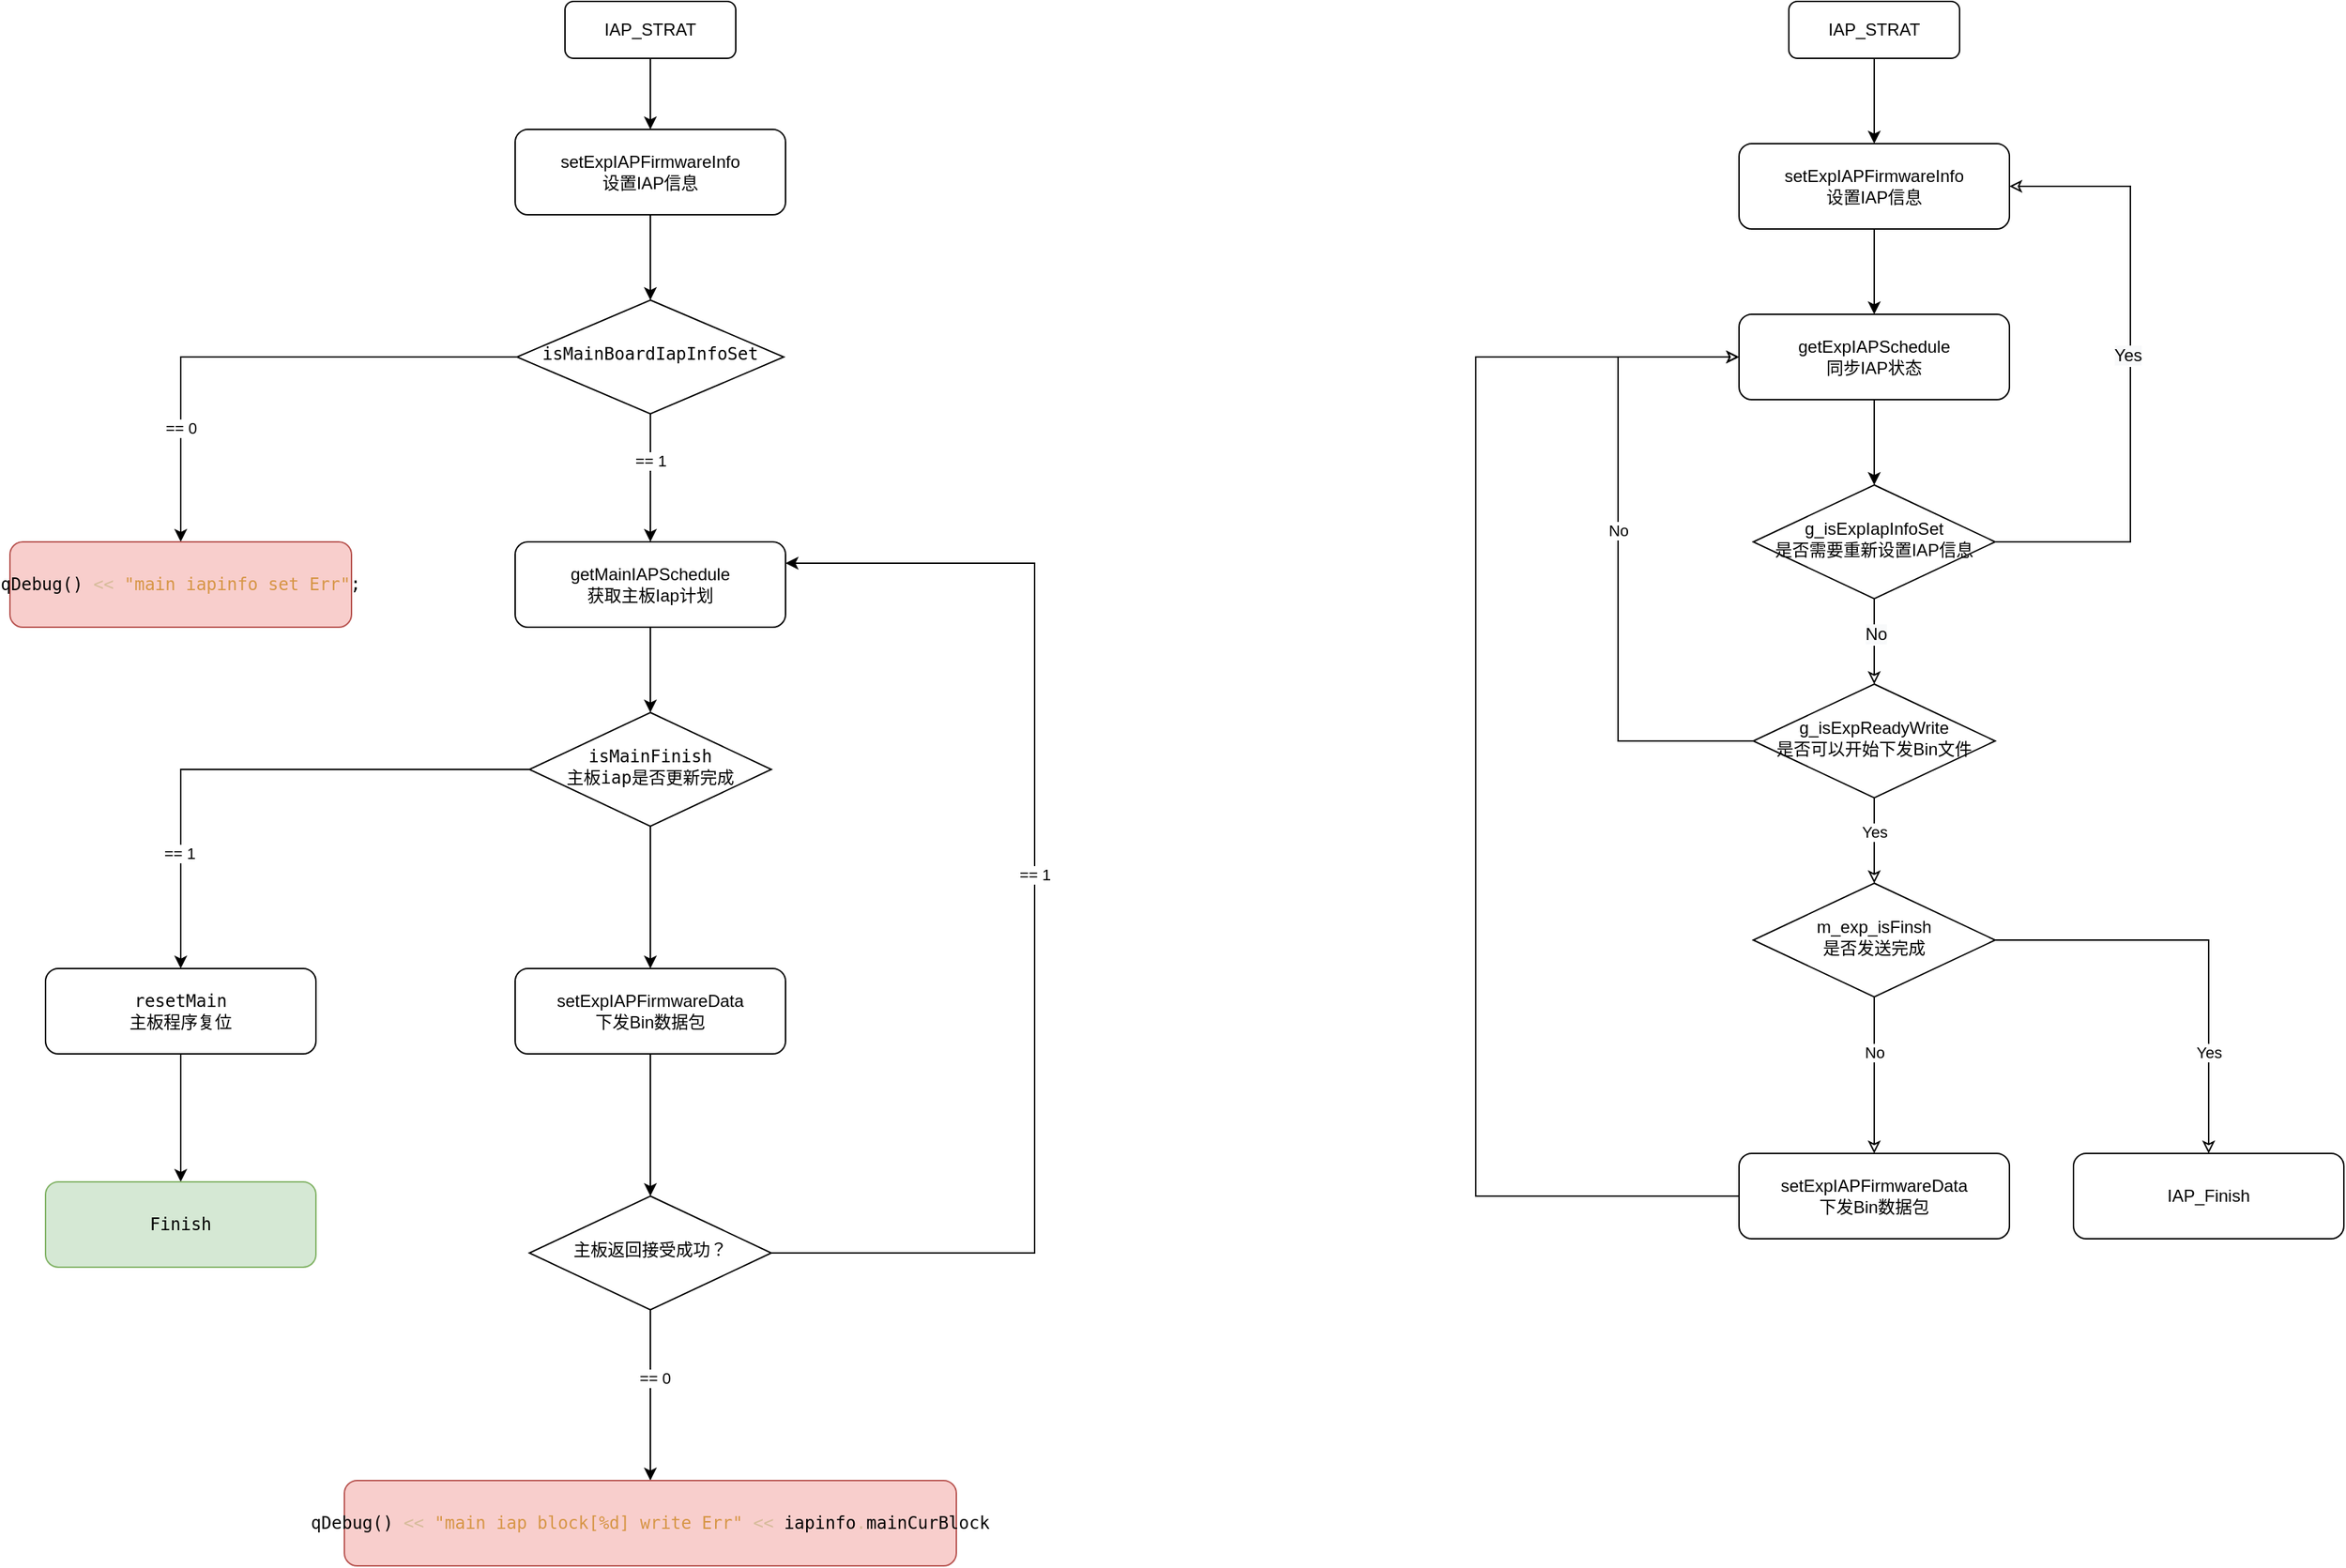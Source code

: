 <mxfile version="13.9.9" type="device"><diagram id="C5RBs43oDa-KdzZeNtuy" name="Page-1"><mxGraphModel dx="4024" dy="1387" grid="1" gridSize="10" guides="1" tooltips="1" connect="1" arrows="1" fold="1" page="1" pageScale="1" pageWidth="827" pageHeight="1169" math="0" shadow="0"><root><mxCell id="WIyWlLk6GJQsqaUBKTNV-0"/><mxCell id="WIyWlLk6GJQsqaUBKTNV-1" parent="WIyWlLk6GJQsqaUBKTNV-0"/><mxCell id="_dftEnb55Om-70go_fR5-1" style="edgeStyle=orthogonalEdgeStyle;rounded=0;orthogonalLoop=1;jettySize=auto;html=1;" parent="WIyWlLk6GJQsqaUBKTNV-1" source="WIyWlLk6GJQsqaUBKTNV-3" target="_dftEnb55Om-70go_fR5-0" edge="1"><mxGeometry relative="1" as="geometry"/></mxCell><mxCell id="WIyWlLk6GJQsqaUBKTNV-3" value="IAP_STRAT" style="rounded=1;whiteSpace=wrap;html=1;fontSize=12;glass=0;strokeWidth=1;shadow=0;" parent="WIyWlLk6GJQsqaUBKTNV-1" vertex="1"><mxGeometry x="120" y="190" width="120" height="40" as="geometry"/></mxCell><mxCell id="_dftEnb55Om-70go_fR5-3" style="edgeStyle=orthogonalEdgeStyle;rounded=0;orthogonalLoop=1;jettySize=auto;html=1;" parent="WIyWlLk6GJQsqaUBKTNV-1" source="_dftEnb55Om-70go_fR5-0" target="_dftEnb55Om-70go_fR5-4" edge="1"><mxGeometry relative="1" as="geometry"><mxPoint x="180" y="410" as="targetPoint"/></mxGeometry></mxCell><mxCell id="_dftEnb55Om-70go_fR5-0" value="setExpIAPFirmwareInfo&lt;br&gt;设置IAP信息" style="rounded=1;whiteSpace=wrap;html=1;fontSize=12;glass=0;strokeWidth=1;shadow=0;" parent="WIyWlLk6GJQsqaUBKTNV-1" vertex="1"><mxGeometry x="85" y="290" width="190" height="60" as="geometry"/></mxCell><mxCell id="_dftEnb55Om-70go_fR5-6" style="edgeStyle=orthogonalEdgeStyle;rounded=0;orthogonalLoop=1;jettySize=auto;html=1;" parent="WIyWlLk6GJQsqaUBKTNV-1" source="_dftEnb55Om-70go_fR5-4" target="_dftEnb55Om-70go_fR5-5" edge="1"><mxGeometry relative="1" as="geometry"/></mxCell><mxCell id="_dftEnb55Om-70go_fR5-4" value="getExpIAPSchedule&lt;br&gt;同步IAP状态" style="rounded=1;whiteSpace=wrap;html=1;fontSize=12;glass=0;strokeWidth=1;shadow=0;" parent="WIyWlLk6GJQsqaUBKTNV-1" vertex="1"><mxGeometry x="85" y="410" width="190" height="60" as="geometry"/></mxCell><mxCell id="_dftEnb55Om-70go_fR5-11" style="edgeStyle=orthogonalEdgeStyle;rounded=0;orthogonalLoop=1;jettySize=auto;html=1;endArrow=classic;endFill=0;" parent="WIyWlLk6GJQsqaUBKTNV-1" source="_dftEnb55Om-70go_fR5-5" target="_dftEnb55Om-70go_fR5-0" edge="1"><mxGeometry relative="1" as="geometry"><mxPoint x="370" y="380" as="targetPoint"/><Array as="points"><mxPoint x="360" y="570"/><mxPoint x="360" y="320"/></Array></mxGeometry></mxCell><mxCell id="_dftEnb55Om-70go_fR5-19" value="&lt;span style=&quot;font-size: 12px ; background-color: rgb(248 , 249 , 250)&quot;&gt;Yes&lt;/span&gt;" style="edgeLabel;html=1;align=center;verticalAlign=middle;resizable=0;points=[];" parent="_dftEnb55Om-70go_fR5-11" vertex="1" connectable="0"><mxGeometry x="0.05" y="2" relative="1" as="geometry"><mxPoint as="offset"/></mxGeometry></mxCell><mxCell id="_dftEnb55Om-70go_fR5-14" style="edgeStyle=orthogonalEdgeStyle;rounded=0;orthogonalLoop=1;jettySize=auto;html=1;endArrow=classic;endFill=0;" parent="WIyWlLk6GJQsqaUBKTNV-1" source="_dftEnb55Om-70go_fR5-5" target="_dftEnb55Om-70go_fR5-13" edge="1"><mxGeometry relative="1" as="geometry"/></mxCell><mxCell id="_dftEnb55Om-70go_fR5-18" value="&lt;span style=&quot;font-size: 12px ; background-color: rgb(248 , 249 , 250)&quot;&gt;No&lt;/span&gt;" style="edgeLabel;html=1;align=center;verticalAlign=middle;resizable=0;points=[];" parent="_dftEnb55Om-70go_fR5-14" vertex="1" connectable="0"><mxGeometry x="-0.177" y="1" relative="1" as="geometry"><mxPoint as="offset"/></mxGeometry></mxCell><mxCell id="_dftEnb55Om-70go_fR5-5" value="g_isExpIapInfoSet&lt;br&gt;是否需要重新设置IAP信息" style="rhombus;whiteSpace=wrap;html=1;shadow=0;fontFamily=Helvetica;fontSize=12;align=center;strokeWidth=1;spacing=6;spacingTop=-4;" parent="WIyWlLk6GJQsqaUBKTNV-1" vertex="1"><mxGeometry x="95" y="530" width="170" height="80" as="geometry"/></mxCell><mxCell id="_dftEnb55Om-70go_fR5-16" style="edgeStyle=orthogonalEdgeStyle;rounded=0;orthogonalLoop=1;jettySize=auto;html=1;endArrow=classic;endFill=0;" parent="WIyWlLk6GJQsqaUBKTNV-1" source="_dftEnb55Om-70go_fR5-13" target="_dftEnb55Om-70go_fR5-4" edge="1"><mxGeometry relative="1" as="geometry"><Array as="points"><mxPoint y="710"/><mxPoint y="440"/></Array></mxGeometry></mxCell><mxCell id="_dftEnb55Om-70go_fR5-17" value="No" style="edgeLabel;html=1;align=center;verticalAlign=middle;resizable=0;points=[];" parent="_dftEnb55Om-70go_fR5-16" vertex="1" connectable="0"><mxGeometry x="0.08" relative="1" as="geometry"><mxPoint as="offset"/></mxGeometry></mxCell><mxCell id="_dftEnb55Om-70go_fR5-21" style="edgeStyle=orthogonalEdgeStyle;rounded=0;orthogonalLoop=1;jettySize=auto;html=1;endArrow=classic;endFill=0;" parent="WIyWlLk6GJQsqaUBKTNV-1" source="_dftEnb55Om-70go_fR5-13" target="_dftEnb55Om-70go_fR5-28" edge="1"><mxGeometry relative="1" as="geometry"/></mxCell><mxCell id="_dftEnb55Om-70go_fR5-22" value="Yes" style="edgeLabel;html=1;align=center;verticalAlign=middle;resizable=0;points=[];" parent="_dftEnb55Om-70go_fR5-21" vertex="1" connectable="0"><mxGeometry x="-0.22" relative="1" as="geometry"><mxPoint as="offset"/></mxGeometry></mxCell><mxCell id="_dftEnb55Om-70go_fR5-13" value="g_isExpReadyWrite&lt;br&gt;是否可以开始下发Bin文件" style="rhombus;whiteSpace=wrap;html=1;shadow=0;fontFamily=Helvetica;fontSize=12;align=center;strokeWidth=1;spacing=6;spacingTop=-4;" parent="WIyWlLk6GJQsqaUBKTNV-1" vertex="1"><mxGeometry x="95" y="670" width="170" height="80" as="geometry"/></mxCell><mxCell id="_dftEnb55Om-70go_fR5-31" style="edgeStyle=orthogonalEdgeStyle;rounded=0;orthogonalLoop=1;jettySize=auto;html=1;endArrow=classic;endFill=0;" parent="WIyWlLk6GJQsqaUBKTNV-1" source="_dftEnb55Om-70go_fR5-28" target="_dftEnb55Om-70go_fR5-30" edge="1"><mxGeometry relative="1" as="geometry"/></mxCell><mxCell id="_dftEnb55Om-70go_fR5-32" value="No" style="edgeLabel;html=1;align=center;verticalAlign=middle;resizable=0;points=[];" parent="_dftEnb55Om-70go_fR5-31" vertex="1" connectable="0"><mxGeometry x="-0.3" relative="1" as="geometry"><mxPoint as="offset"/></mxGeometry></mxCell><mxCell id="_dftEnb55Om-70go_fR5-36" style="edgeStyle=orthogonalEdgeStyle;rounded=0;orthogonalLoop=1;jettySize=auto;html=1;endArrow=classic;endFill=0;" parent="WIyWlLk6GJQsqaUBKTNV-1" source="_dftEnb55Om-70go_fR5-28" target="_dftEnb55Om-70go_fR5-35" edge="1"><mxGeometry relative="1" as="geometry"/></mxCell><mxCell id="_dftEnb55Om-70go_fR5-44" value="Yes" style="edgeLabel;html=1;align=center;verticalAlign=middle;resizable=0;points=[];" parent="_dftEnb55Om-70go_fR5-36" vertex="1" connectable="0"><mxGeometry x="0.523" relative="1" as="geometry"><mxPoint as="offset"/></mxGeometry></mxCell><mxCell id="_dftEnb55Om-70go_fR5-28" value="m_exp_isFinsh&lt;br&gt;是否发送完成" style="rhombus;whiteSpace=wrap;html=1;shadow=0;fontFamily=Helvetica;fontSize=12;align=center;strokeWidth=1;spacing=6;spacingTop=-4;" parent="WIyWlLk6GJQsqaUBKTNV-1" vertex="1"><mxGeometry x="95" y="810" width="170" height="80" as="geometry"/></mxCell><mxCell id="_dftEnb55Om-70go_fR5-43" style="edgeStyle=orthogonalEdgeStyle;rounded=0;orthogonalLoop=1;jettySize=auto;html=1;endArrow=classic;endFill=0;" parent="WIyWlLk6GJQsqaUBKTNV-1" source="_dftEnb55Om-70go_fR5-30" target="_dftEnb55Om-70go_fR5-4" edge="1"><mxGeometry relative="1" as="geometry"><Array as="points"><mxPoint x="-100" y="1030"/><mxPoint x="-100" y="440"/></Array></mxGeometry></mxCell><mxCell id="_dftEnb55Om-70go_fR5-30" value="setExpIAPFirmwareData&lt;br&gt;下发Bin数据包" style="rounded=1;whiteSpace=wrap;html=1;fontSize=12;glass=0;strokeWidth=1;shadow=0;" parent="WIyWlLk6GJQsqaUBKTNV-1" vertex="1"><mxGeometry x="85" y="1000" width="190" height="60" as="geometry"/></mxCell><mxCell id="_dftEnb55Om-70go_fR5-35" value="IAP_Finish" style="rounded=1;whiteSpace=wrap;html=1;fontSize=12;glass=0;strokeWidth=1;shadow=0;" parent="WIyWlLk6GJQsqaUBKTNV-1" vertex="1"><mxGeometry x="320" y="1000" width="190" height="60" as="geometry"/></mxCell><mxCell id="HXJk79jCi0bx7WDy_wKg-0" style="edgeStyle=orthogonalEdgeStyle;rounded=0;orthogonalLoop=1;jettySize=auto;html=1;" parent="WIyWlLk6GJQsqaUBKTNV-1" source="HXJk79jCi0bx7WDy_wKg-1" target="HXJk79jCi0bx7WDy_wKg-26" edge="1"><mxGeometry relative="1" as="geometry"><mxPoint x="-680" y="290" as="targetPoint"/></mxGeometry></mxCell><mxCell id="HXJk79jCi0bx7WDy_wKg-1" value="IAP_STRAT" style="rounded=1;whiteSpace=wrap;html=1;fontSize=12;glass=0;strokeWidth=1;shadow=0;" parent="WIyWlLk6GJQsqaUBKTNV-1" vertex="1"><mxGeometry x="-740" y="190" width="120" height="40" as="geometry"/></mxCell><mxCell id="HXJk79jCi0bx7WDy_wKg-28" style="edgeStyle=orthogonalEdgeStyle;rounded=0;orthogonalLoop=1;jettySize=auto;html=1;entryX=0.5;entryY=0;entryDx=0;entryDy=0;" parent="WIyWlLk6GJQsqaUBKTNV-1" source="HXJk79jCi0bx7WDy_wKg-26" target="HXJk79jCi0bx7WDy_wKg-27" edge="1"><mxGeometry relative="1" as="geometry"/></mxCell><mxCell id="HXJk79jCi0bx7WDy_wKg-26" value="setExpIAPFirmwareInfo&lt;br&gt;设置IAP信息" style="rounded=1;whiteSpace=wrap;html=1;fontSize=12;glass=0;strokeWidth=1;shadow=0;" parent="WIyWlLk6GJQsqaUBKTNV-1" vertex="1"><mxGeometry x="-775" y="280" width="190" height="60" as="geometry"/></mxCell><mxCell id="HXJk79jCi0bx7WDy_wKg-30" style="edgeStyle=orthogonalEdgeStyle;rounded=0;orthogonalLoop=1;jettySize=auto;html=1;" parent="WIyWlLk6GJQsqaUBKTNV-1" source="HXJk79jCi0bx7WDy_wKg-27" target="HXJk79jCi0bx7WDy_wKg-29" edge="1"><mxGeometry relative="1" as="geometry"/></mxCell><mxCell id="HXJk79jCi0bx7WDy_wKg-31" value="== 0" style="edgeLabel;html=1;align=center;verticalAlign=middle;resizable=0;points=[];" parent="HXJk79jCi0bx7WDy_wKg-30" vertex="1" connectable="0"><mxGeometry x="0.563" relative="1" as="geometry"><mxPoint as="offset"/></mxGeometry></mxCell><mxCell id="HXJk79jCi0bx7WDy_wKg-33" style="edgeStyle=orthogonalEdgeStyle;rounded=0;orthogonalLoop=1;jettySize=auto;html=1;" parent="WIyWlLk6GJQsqaUBKTNV-1" source="HXJk79jCi0bx7WDy_wKg-27" target="HXJk79jCi0bx7WDy_wKg-32" edge="1"><mxGeometry relative="1" as="geometry"/></mxCell><mxCell id="HXJk79jCi0bx7WDy_wKg-34" value="== 1" style="edgeLabel;html=1;align=center;verticalAlign=middle;resizable=0;points=[];" parent="HXJk79jCi0bx7WDy_wKg-33" vertex="1" connectable="0"><mxGeometry x="-0.276" relative="1" as="geometry"><mxPoint as="offset"/></mxGeometry></mxCell><mxCell id="HXJk79jCi0bx7WDy_wKg-27" value="&lt;pre style=&quot;margin-top: 0px ; margin-bottom: 0px&quot;&gt;&lt;pre style=&quot;margin-top: 0px ; margin-bottom: 0px&quot;&gt;isMainBoardIapInfoSet&lt;/pre&gt;&lt;/pre&gt;" style="rhombus;whiteSpace=wrap;html=1;shadow=0;fontFamily=Helvetica;fontSize=12;align=center;strokeWidth=1;spacing=6;spacingTop=-4;" parent="WIyWlLk6GJQsqaUBKTNV-1" vertex="1"><mxGeometry x="-773.75" y="400" width="187.5" height="80" as="geometry"/></mxCell><mxCell id="HXJk79jCi0bx7WDy_wKg-29" value="&lt;pre style=&quot;margin-top: 0px ; margin-bottom: 0px&quot;&gt;qDebug()&lt;span style=&quot;color: #bec0c2&quot;&gt; &lt;/span&gt;&lt;span style=&quot;color: #d6bb9a&quot;&gt;&amp;lt;&amp;lt;&lt;/span&gt;&lt;span style=&quot;color: #bec0c2&quot;&gt; &lt;/span&gt;&lt;span style=&quot;color: #d69545&quot;&gt;&quot;main&lt;/span&gt;&lt;span style=&quot;color: #bec0c2&quot;&gt; &lt;/span&gt;&lt;span style=&quot;color: #d69545&quot;&gt;iapinfo&lt;/span&gt;&lt;span style=&quot;color: #bec0c2&quot;&gt; &lt;/span&gt;&lt;span style=&quot;color: #d69545&quot;&gt;set&lt;/span&gt;&lt;span style=&quot;color: #bec0c2&quot;&gt; &lt;/span&gt;&lt;span style=&quot;color: #d69545&quot;&gt;Err&quot;&lt;/span&gt;;&lt;/pre&gt;" style="rounded=1;whiteSpace=wrap;html=1;shadow=0;glass=0;strokeWidth=1;fillColor=#f8cecc;strokeColor=#b85450;" parent="WIyWlLk6GJQsqaUBKTNV-1" vertex="1"><mxGeometry x="-1130" y="570" width="240" height="60" as="geometry"/></mxCell><mxCell id="HXJk79jCi0bx7WDy_wKg-36" style="edgeStyle=orthogonalEdgeStyle;rounded=0;orthogonalLoop=1;jettySize=auto;html=1;" parent="WIyWlLk6GJQsqaUBKTNV-1" source="HXJk79jCi0bx7WDy_wKg-32" target="HXJk79jCi0bx7WDy_wKg-35" edge="1"><mxGeometry relative="1" as="geometry"/></mxCell><mxCell id="HXJk79jCi0bx7WDy_wKg-32" value="getMainIAPSchedule&lt;br&gt;获取主板Iap计划" style="rounded=1;whiteSpace=wrap;html=1;fontSize=12;glass=0;strokeWidth=1;shadow=0;" parent="WIyWlLk6GJQsqaUBKTNV-1" vertex="1"><mxGeometry x="-775" y="570" width="190" height="60" as="geometry"/></mxCell><mxCell id="HXJk79jCi0bx7WDy_wKg-38" style="edgeStyle=orthogonalEdgeStyle;rounded=0;orthogonalLoop=1;jettySize=auto;html=1;" parent="WIyWlLk6GJQsqaUBKTNV-1" source="HXJk79jCi0bx7WDy_wKg-35" target="HXJk79jCi0bx7WDy_wKg-37" edge="1"><mxGeometry relative="1" as="geometry"/></mxCell><mxCell id="HXJk79jCi0bx7WDy_wKg-41" value="== 1" style="edgeLabel;html=1;align=center;verticalAlign=middle;resizable=0;points=[];" parent="HXJk79jCi0bx7WDy_wKg-38" vertex="1" connectable="0"><mxGeometry x="0.579" y="-1" relative="1" as="geometry"><mxPoint as="offset"/></mxGeometry></mxCell><mxCell id="HXJk79jCi0bx7WDy_wKg-43" style="edgeStyle=orthogonalEdgeStyle;rounded=0;orthogonalLoop=1;jettySize=auto;html=1;" parent="WIyWlLk6GJQsqaUBKTNV-1" source="HXJk79jCi0bx7WDy_wKg-35" target="HXJk79jCi0bx7WDy_wKg-42" edge="1"><mxGeometry relative="1" as="geometry"/></mxCell><mxCell id="HXJk79jCi0bx7WDy_wKg-35" value="&lt;pre style=&quot;margin-top: 0px ; margin-bottom: 0px&quot;&gt;isMainFinish&lt;/pre&gt;&lt;pre style=&quot;margin-top: 0px ; margin-bottom: 0px&quot;&gt;主板iap是否更新完成&lt;/pre&gt;" style="rhombus;whiteSpace=wrap;html=1;shadow=0;fontFamily=Helvetica;fontSize=12;align=center;strokeWidth=1;spacing=6;spacingTop=-4;" parent="WIyWlLk6GJQsqaUBKTNV-1" vertex="1"><mxGeometry x="-765" y="690" width="170" height="80" as="geometry"/></mxCell><mxCell id="HXJk79jCi0bx7WDy_wKg-40" style="edgeStyle=orthogonalEdgeStyle;rounded=0;orthogonalLoop=1;jettySize=auto;html=1;" parent="WIyWlLk6GJQsqaUBKTNV-1" source="HXJk79jCi0bx7WDy_wKg-37" target="HXJk79jCi0bx7WDy_wKg-39" edge="1"><mxGeometry relative="1" as="geometry"/></mxCell><mxCell id="HXJk79jCi0bx7WDy_wKg-37" value="&lt;pre style=&quot;margin-top: 0px ; margin-bottom: 0px&quot;&gt;resetMain&lt;/pre&gt;&lt;pre style=&quot;margin-top: 0px ; margin-bottom: 0px&quot;&gt;主板程序复位&lt;/pre&gt;" style="rounded=1;whiteSpace=wrap;html=1;fontSize=12;glass=0;strokeWidth=1;shadow=0;" parent="WIyWlLk6GJQsqaUBKTNV-1" vertex="1"><mxGeometry x="-1105" y="870" width="190" height="60" as="geometry"/></mxCell><mxCell id="HXJk79jCi0bx7WDy_wKg-39" value="&lt;pre style=&quot;margin-top: 0px ; margin-bottom: 0px&quot;&gt;Finish&lt;/pre&gt;" style="rounded=1;whiteSpace=wrap;html=1;fontSize=12;glass=0;strokeWidth=1;shadow=0;fillColor=#d5e8d4;strokeColor=#82b366;" parent="WIyWlLk6GJQsqaUBKTNV-1" vertex="1"><mxGeometry x="-1105" y="1020" width="190" height="60" as="geometry"/></mxCell><mxCell id="HXJk79jCi0bx7WDy_wKg-45" style="edgeStyle=orthogonalEdgeStyle;rounded=0;orthogonalLoop=1;jettySize=auto;html=1;" parent="WIyWlLk6GJQsqaUBKTNV-1" source="HXJk79jCi0bx7WDy_wKg-42" target="HXJk79jCi0bx7WDy_wKg-44" edge="1"><mxGeometry relative="1" as="geometry"/></mxCell><mxCell id="HXJk79jCi0bx7WDy_wKg-42" value="&lt;pre style=&quot;margin-top: 0px ; margin-bottom: 0px&quot;&gt;&lt;span style=&quot;font-family: &amp;#34;helvetica&amp;#34;&quot;&gt;setExpIAPFirmwareData&lt;/span&gt;&lt;br style=&quot;font-family: &amp;#34;helvetica&amp;#34;&quot;&gt;&lt;span style=&quot;font-family: &amp;#34;helvetica&amp;#34;&quot;&gt;下发Bin数据包&lt;/span&gt;&lt;br&gt;&lt;/pre&gt;" style="rounded=1;whiteSpace=wrap;html=1;fontSize=12;glass=0;strokeWidth=1;shadow=0;" parent="WIyWlLk6GJQsqaUBKTNV-1" vertex="1"><mxGeometry x="-775" y="870" width="190" height="60" as="geometry"/></mxCell><mxCell id="HXJk79jCi0bx7WDy_wKg-46" style="edgeStyle=orthogonalEdgeStyle;rounded=0;orthogonalLoop=1;jettySize=auto;html=1;entryX=1;entryY=0.25;entryDx=0;entryDy=0;" parent="WIyWlLk6GJQsqaUBKTNV-1" source="HXJk79jCi0bx7WDy_wKg-44" target="HXJk79jCi0bx7WDy_wKg-32" edge="1"><mxGeometry relative="1" as="geometry"><Array as="points"><mxPoint x="-410" y="1070"/><mxPoint x="-410" y="585"/></Array></mxGeometry></mxCell><mxCell id="HXJk79jCi0bx7WDy_wKg-47" value="== 1" style="edgeLabel;html=1;align=center;verticalAlign=middle;resizable=0;points=[];" parent="HXJk79jCi0bx7WDy_wKg-46" vertex="1" connectable="0"><mxGeometry x="0.068" relative="1" as="geometry"><mxPoint as="offset"/></mxGeometry></mxCell><mxCell id="HXJk79jCi0bx7WDy_wKg-50" style="edgeStyle=orthogonalEdgeStyle;rounded=0;orthogonalLoop=1;jettySize=auto;html=1;" parent="WIyWlLk6GJQsqaUBKTNV-1" source="HXJk79jCi0bx7WDy_wKg-44" target="HXJk79jCi0bx7WDy_wKg-49" edge="1"><mxGeometry relative="1" as="geometry"/></mxCell><mxCell id="HXJk79jCi0bx7WDy_wKg-51" value="== 0" style="edgeLabel;html=1;align=center;verticalAlign=middle;resizable=0;points=[];" parent="HXJk79jCi0bx7WDy_wKg-50" vertex="1" connectable="0"><mxGeometry x="-0.2" y="3" relative="1" as="geometry"><mxPoint as="offset"/></mxGeometry></mxCell><mxCell id="HXJk79jCi0bx7WDy_wKg-44" value="&lt;pre style=&quot;margin-top: 0px ; margin-bottom: 0px&quot;&gt;主板返回接受成功？&lt;/pre&gt;" style="rhombus;whiteSpace=wrap;html=1;shadow=0;fontFamily=Helvetica;fontSize=12;align=center;strokeWidth=1;spacing=6;spacingTop=-4;" parent="WIyWlLk6GJQsqaUBKTNV-1" vertex="1"><mxGeometry x="-765" y="1030" width="170" height="80" as="geometry"/></mxCell><mxCell id="HXJk79jCi0bx7WDy_wKg-49" value="&lt;pre style=&quot;margin-top: 0px ; margin-bottom: 0px&quot;&gt;&lt;pre style=&quot;margin-top: 0px ; margin-bottom: 0px&quot;&gt;qDebug()&lt;span style=&quot;color: #bec0c2&quot;&gt; &lt;/span&gt;&lt;span style=&quot;color: #d6bb9a&quot;&gt;&amp;lt;&amp;lt;&lt;/span&gt;&lt;span style=&quot;color: #bec0c2&quot;&gt; &lt;/span&gt;&lt;span style=&quot;color: #d69545&quot;&gt;&quot;main iap block[%d] write Err&quot;&lt;/span&gt;&lt;span style=&quot;color: #bec0c2&quot;&gt; &lt;/span&gt;&lt;span style=&quot;color: #d6bb9a&quot;&gt;&amp;lt;&amp;lt;&lt;/span&gt;&lt;span style=&quot;color: #bec0c2&quot;&gt; &lt;/span&gt;iapinfo&lt;span style=&quot;color: #d6bb9a&quot;&gt;.&lt;/span&gt;mainCurBlock&lt;/pre&gt;&lt;/pre&gt;" style="rounded=1;whiteSpace=wrap;html=1;shadow=0;glass=0;strokeWidth=1;fillColor=#f8cecc;strokeColor=#b85450;" parent="WIyWlLk6GJQsqaUBKTNV-1" vertex="1"><mxGeometry x="-895" y="1230" width="430" height="60" as="geometry"/></mxCell></root></mxGraphModel></diagram></mxfile>